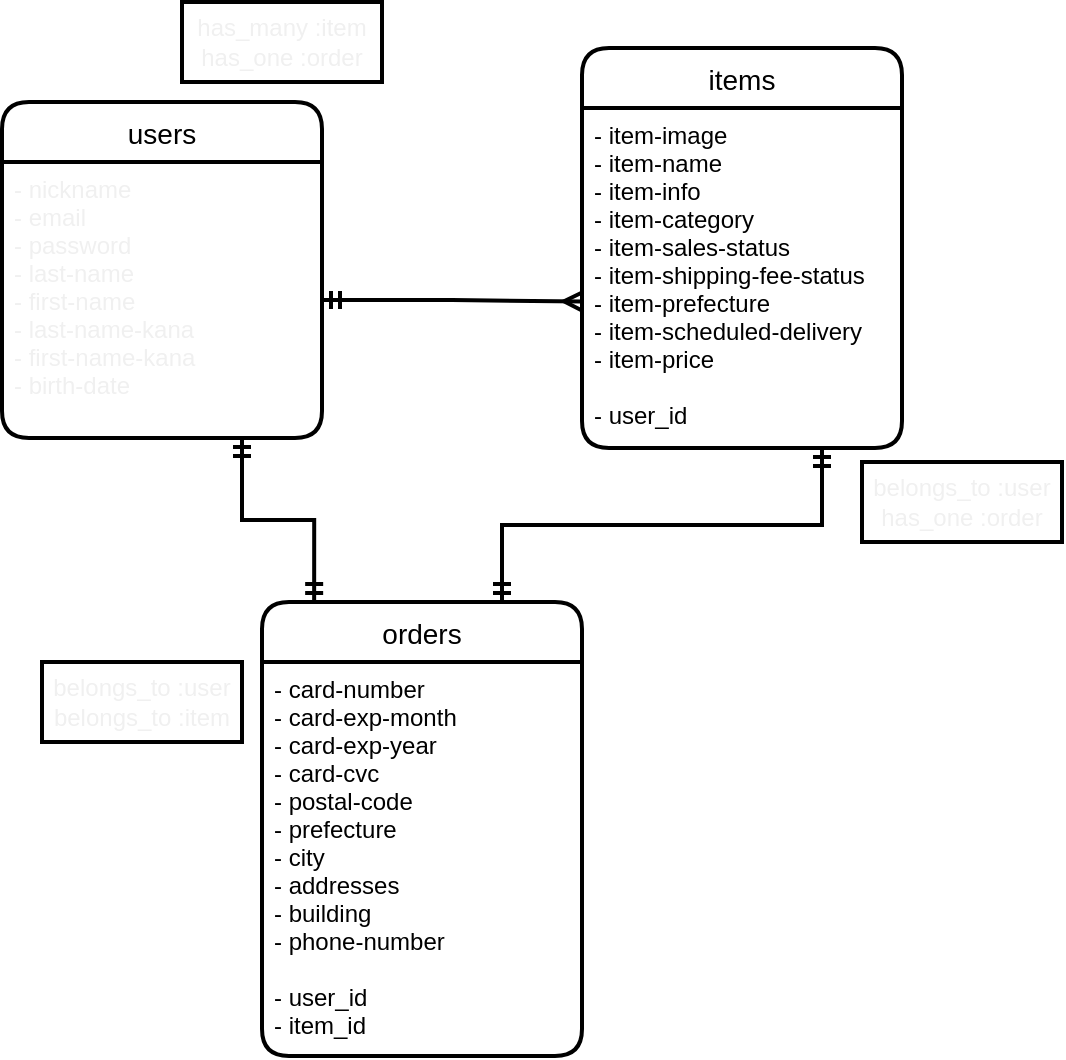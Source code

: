 <mxfile version="13.10.0" type="embed">
    <diagram id="q8T-DHWeypaaTia8qCO7" name="Page-1">
        <mxGraphModel dx="772" dy="567" grid="1" gridSize="10" guides="1" tooltips="1" connect="1" arrows="1" fold="1" page="1" pageScale="1" pageWidth="827" pageHeight="1169" math="0" shadow="0">
            <root>
                <mxCell id="0"/>
                <mxCell id="1" parent="0"/>
                <mxCell id="30" value="items" style="swimlane;childLayout=stackLayout;horizontal=1;startSize=30;horizontalStack=0;rounded=1;fontSize=14;fontStyle=0;strokeWidth=2;resizeParent=0;resizeLast=1;shadow=0;dashed=0;align=center;" vertex="1" parent="1">
                    <mxGeometry x="480" y="133" width="160" height="200" as="geometry"/>
                </mxCell>
                <mxCell id="31" value="- item-image&#10;- item-name&#10;- item-info&#10;- item-category&#10;- item-sales-status&#10;- item-shipping-fee-status&#10;- item-prefecture&#10;- item-scheduled-delivery&#10;- item-price&#10;&#10;- user_id&#10;&#10;" style="align=left;strokeColor=none;fillColor=none;spacingLeft=4;fontSize=12;verticalAlign=top;resizable=0;rotatable=0;part=1;labelBackgroundColor=none;" vertex="1" parent="30">
                    <mxGeometry y="30" width="160" height="170" as="geometry"/>
                </mxCell>
                <mxCell id="32" value="users" style="swimlane;childLayout=stackLayout;horizontal=1;startSize=30;horizontalStack=0;rounded=1;fontSize=14;fontStyle=0;strokeWidth=2;resizeParent=0;resizeLast=1;shadow=0;dashed=0;align=center;verticalAlign=middle;labelBackgroundColor=none;" vertex="1" parent="1">
                    <mxGeometry x="190" y="160" width="160" height="168" as="geometry"/>
                </mxCell>
                <mxCell id="33" value="- nickname&#10;- email&#10;- password&#10;- last-name&#10;- first-name&#10;- last-name-kana&#10;- first-name-kana&#10;- birth-date&#10;&#10;" style="align=left;strokeColor=none;fillColor=none;spacingLeft=4;fontSize=12;verticalAlign=top;resizable=0;rotatable=0;part=1;fontColor=#F0F0F0;" vertex="1" parent="32">
                    <mxGeometry y="30" width="160" height="138" as="geometry"/>
                </mxCell>
                <mxCell id="41" value="orders" style="swimlane;childLayout=stackLayout;horizontal=1;startSize=30;horizontalStack=0;rounded=1;fontSize=14;fontStyle=0;strokeWidth=2;resizeParent=0;resizeLast=1;shadow=0;dashed=0;align=center;labelBackgroundColor=none;" vertex="1" parent="1">
                    <mxGeometry x="320" y="410" width="160" height="227" as="geometry"/>
                </mxCell>
                <mxCell id="42" value="- card-number&#10;- card-exp-month&#10;- card-exp-year&#10;- card-cvc&#10;- postal-code&#10;- prefecture&#10;- city&#10;- addresses&#10;- building&#10;- phone-number&#10;&#10;- user_id&#10;- item_id&#10;&#10;&#10;&#10;&#10;&#10;&#10;" style="align=left;strokeColor=none;fillColor=none;spacingLeft=4;fontSize=12;verticalAlign=top;resizable=0;rotatable=0;part=1;" vertex="1" parent="41">
                    <mxGeometry y="30" width="160" height="197" as="geometry"/>
                </mxCell>
                <mxCell id="56" style="edgeStyle=orthogonalEdgeStyle;rounded=0;jumpStyle=none;orthogonalLoop=1;jettySize=auto;html=1;exitX=0.75;exitY=1;exitDx=0;exitDy=0;entryX=0.75;entryY=0;entryDx=0;entryDy=0;startSize=6;sourcePerimeterSpacing=0;endArrow=ERmandOne;endFill=0;targetPerimeterSpacing=0;strokeWidth=2;startArrow=ERmandOne;startFill=0;" edge="1" parent="1" source="31" target="41">
                    <mxGeometry relative="1" as="geometry"/>
                </mxCell>
                <mxCell id="57" style="edgeStyle=orthogonalEdgeStyle;rounded=0;jumpStyle=none;orthogonalLoop=1;jettySize=auto;html=1;exitX=0.75;exitY=1;exitDx=0;exitDy=0;entryX=0.163;entryY=0;entryDx=0;entryDy=0;entryPerimeter=0;startArrow=ERmandOne;startFill=0;startSize=6;sourcePerimeterSpacing=0;endArrow=ERmandOne;endFill=0;targetPerimeterSpacing=0;strokeWidth=2;" edge="1" parent="1" source="33" target="41">
                    <mxGeometry relative="1" as="geometry"/>
                </mxCell>
                <mxCell id="58" value="has_many :item&lt;br&gt;has_one :order" style="whiteSpace=wrap;html=1;align=center;labelBackgroundColor=none;strokeWidth=2;fontColor=#f0f0f0;" vertex="1" parent="1">
                    <mxGeometry x="280" y="110" width="100" height="40" as="geometry"/>
                </mxCell>
                <mxCell id="59" value="belongs_to :user&lt;br&gt;has_one :order" style="whiteSpace=wrap;html=1;align=center;labelBackgroundColor=none;strokeWidth=2;fontColor=#F0F0F0;" vertex="1" parent="1">
                    <mxGeometry x="620" y="340" width="100" height="40" as="geometry"/>
                </mxCell>
                <mxCell id="60" value="belongs_to :user&lt;br&gt;belongs_to :item" style="whiteSpace=wrap;html=1;align=center;labelBackgroundColor=none;strokeWidth=2;fontColor=#F0F0F0;" vertex="1" parent="1">
                    <mxGeometry x="210" y="440" width="100" height="40" as="geometry"/>
                </mxCell>
                <mxCell id="61" style="edgeStyle=orthogonalEdgeStyle;rounded=0;jumpStyle=none;orthogonalLoop=1;jettySize=auto;html=1;exitX=1;exitY=0.5;exitDx=0;exitDy=0;entryX=0;entryY=0.569;entryDx=0;entryDy=0;entryPerimeter=0;startArrow=ERmandOne;startFill=0;startSize=6;sourcePerimeterSpacing=0;endArrow=ERmany;endFill=0;targetPerimeterSpacing=0;strokeWidth=2;fontColor=#F0F0F0;" edge="1" parent="1" source="33" target="31">
                    <mxGeometry relative="1" as="geometry"/>
                </mxCell>
            </root>
        </mxGraphModel>
    </diagram>
</mxfile>